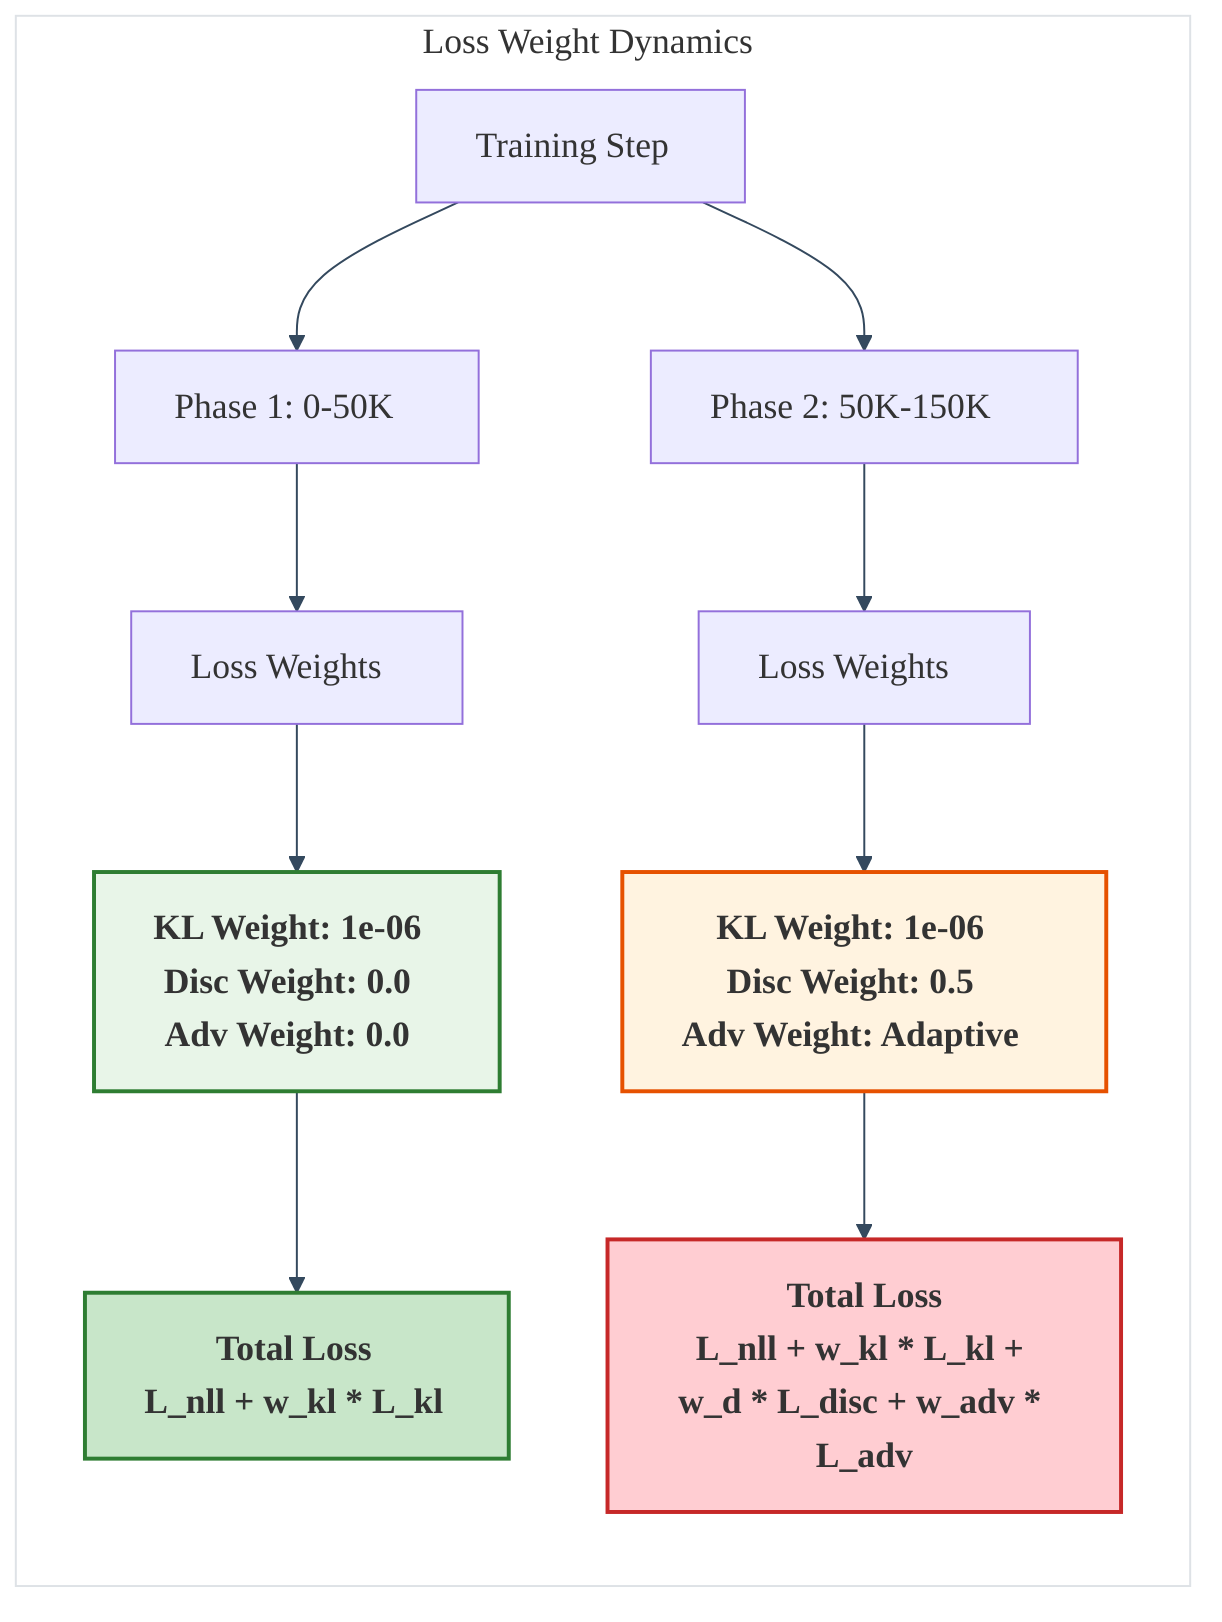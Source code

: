 %%{
  init: {
    'theme': 'default',
    'themeVariables': {
      'primaryColor': '#ff6b6b',
      'primaryTextColor': '#2c3e50',
      'primaryBorderColor': '#3498db',
      'lineColor': '#34495e',
      'secondaryColor': '#f8f9fa',
      'tertiaryColor': '#e9ecef',
      'clusterBkg': '#ffffff',
      'clusterBorder': '#dee2e6',
      'fontSize': '18px',
      'fontFamily': 'Arial, sans-serif'
    }
  }
}%%

graph LR
    subgraph "Loss Weight Dynamics"
        A[Training Step] --> B[Phase 1: 0-50K]
        A --> C[Phase 2: 50K-150K]
        
        B --> D[Loss Weights]
        C --> E[Loss Weights]
        
        D --> F[KL Weight: 1e-06<br/>Disc Weight: 0.0<br/>Adv Weight: 0.0]
        E --> G[KL Weight: 1e-06<br/>Disc Weight: 0.5<br/>Adv Weight: Adaptive]
        
        F --> H[Total Loss<br/>L_nll + w_kl * L_kl]
        G --> I[Total Loss<br/>L_nll + w_kl * L_kl + w_d * L_disc + w_adv * L_adv]
    end
    
    style F fill:#e8f5e8,stroke:#2e7d32,stroke-width:2px,font-weight:bold
    style G fill:#fff3e0,stroke:#e65100,stroke-width:2px,font-weight:bold
    style H fill:#c8e6c9,stroke:#2e7d32,stroke-width:2px,font-weight:bold
    style I fill:#ffcdd2,stroke:#c62828,stroke-width:2px,font-weight:bold